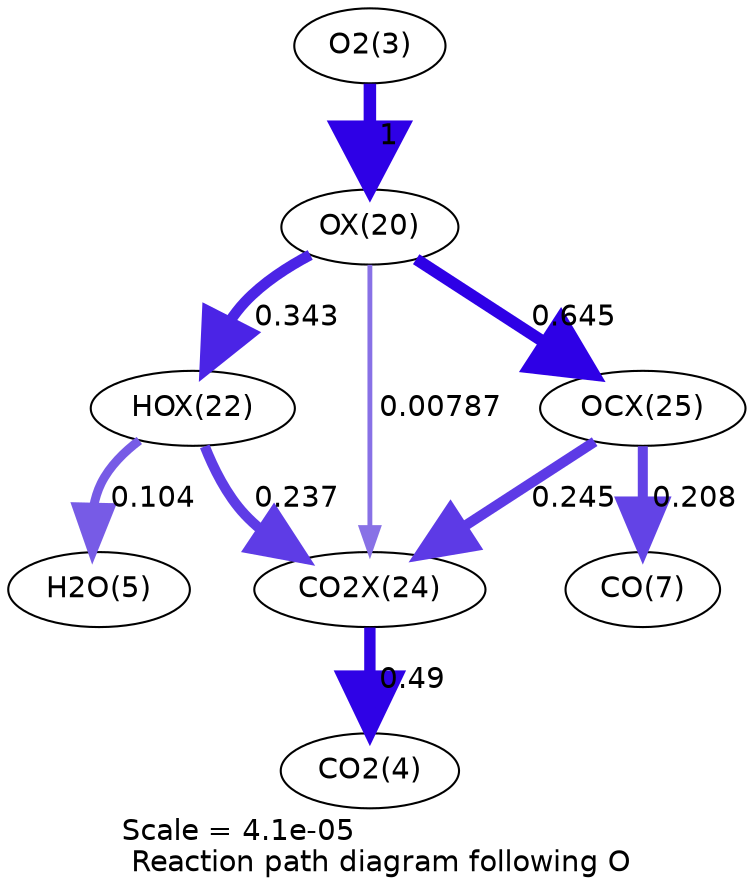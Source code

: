 digraph reaction_paths {
center=1;
s5 -> s23[fontname="Helvetica", penwidth=6, arrowsize=3, color="0.7, 1.5, 0.9"
, label=" 1"];
s23 -> s25[fontname="Helvetica", penwidth=5.19, arrowsize=2.6, color="0.7, 0.843, 0.9"
, label=" 0.343"];
s23 -> s28[fontname="Helvetica", penwidth=5.67, arrowsize=2.83, color="0.7, 1.15, 0.9"
, label=" 0.645"];
s23 -> s27[fontname="Helvetica", penwidth=2.34, arrowsize=1.17, color="0.7, 0.508, 0.9"
, label=" 0.00787"];
s25 -> s7[fontname="Helvetica", penwidth=4.29, arrowsize=2.15, color="0.7, 0.604, 0.9"
, label=" 0.104"];
s25 -> s27[fontname="Helvetica", penwidth=4.91, arrowsize=2.46, color="0.7, 0.737, 0.9"
, label=" 0.237"];
s28 -> s9[fontname="Helvetica", penwidth=4.82, arrowsize=2.41, color="0.7, 0.708, 0.9"
, label=" 0.208"];
s28 -> s27[fontname="Helvetica", penwidth=4.94, arrowsize=2.47, color="0.7, 0.745, 0.9"
, label=" 0.245"];
s27 -> s6[fontname="Helvetica", penwidth=5.46, arrowsize=2.73, color="0.7, 0.99, 0.9"
, label=" 0.49"];
s5 [ fontname="Helvetica", label="O2(3)"];
s6 [ fontname="Helvetica", label="CO2(4)"];
s7 [ fontname="Helvetica", label="H2O(5)"];
s9 [ fontname="Helvetica", label="CO(7)"];
s23 [ fontname="Helvetica", label="OX(20)"];
s25 [ fontname="Helvetica", label="HOX(22)"];
s27 [ fontname="Helvetica", label="CO2X(24)"];
s28 [ fontname="Helvetica", label="OCX(25)"];
 label = "Scale = 4.1e-05\l Reaction path diagram following O";
 fontname = "Helvetica";
}
